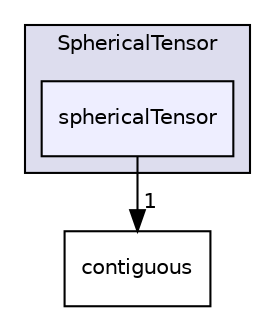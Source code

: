 digraph "src/OpenFOAM/primitives/SphericalTensor/sphericalTensor" {
  bgcolor=transparent;
  compound=true
  node [ fontsize="10", fontname="Helvetica"];
  edge [ labelfontsize="10", labelfontname="Helvetica"];
  subgraph clusterdir_b065e1a4bed1b058c87ac57271f42191 {
    graph [ bgcolor="#ddddee", pencolor="black", label="SphericalTensor" fontname="Helvetica", fontsize="10", URL="dir_b065e1a4bed1b058c87ac57271f42191.html"]
  dir_dd5a96f6e380baec3b034f171e41fe09 [shape=box, label="sphericalTensor", style="filled", fillcolor="#eeeeff", pencolor="black", URL="dir_dd5a96f6e380baec3b034f171e41fe09.html"];
  }
  dir_1b29830830533868fb04f0e807b2ad78 [shape=box label="contiguous" URL="dir_1b29830830533868fb04f0e807b2ad78.html"];
  dir_dd5a96f6e380baec3b034f171e41fe09->dir_1b29830830533868fb04f0e807b2ad78 [headlabel="1", labeldistance=1.5 headhref="dir_002400_002335.html"];
}

